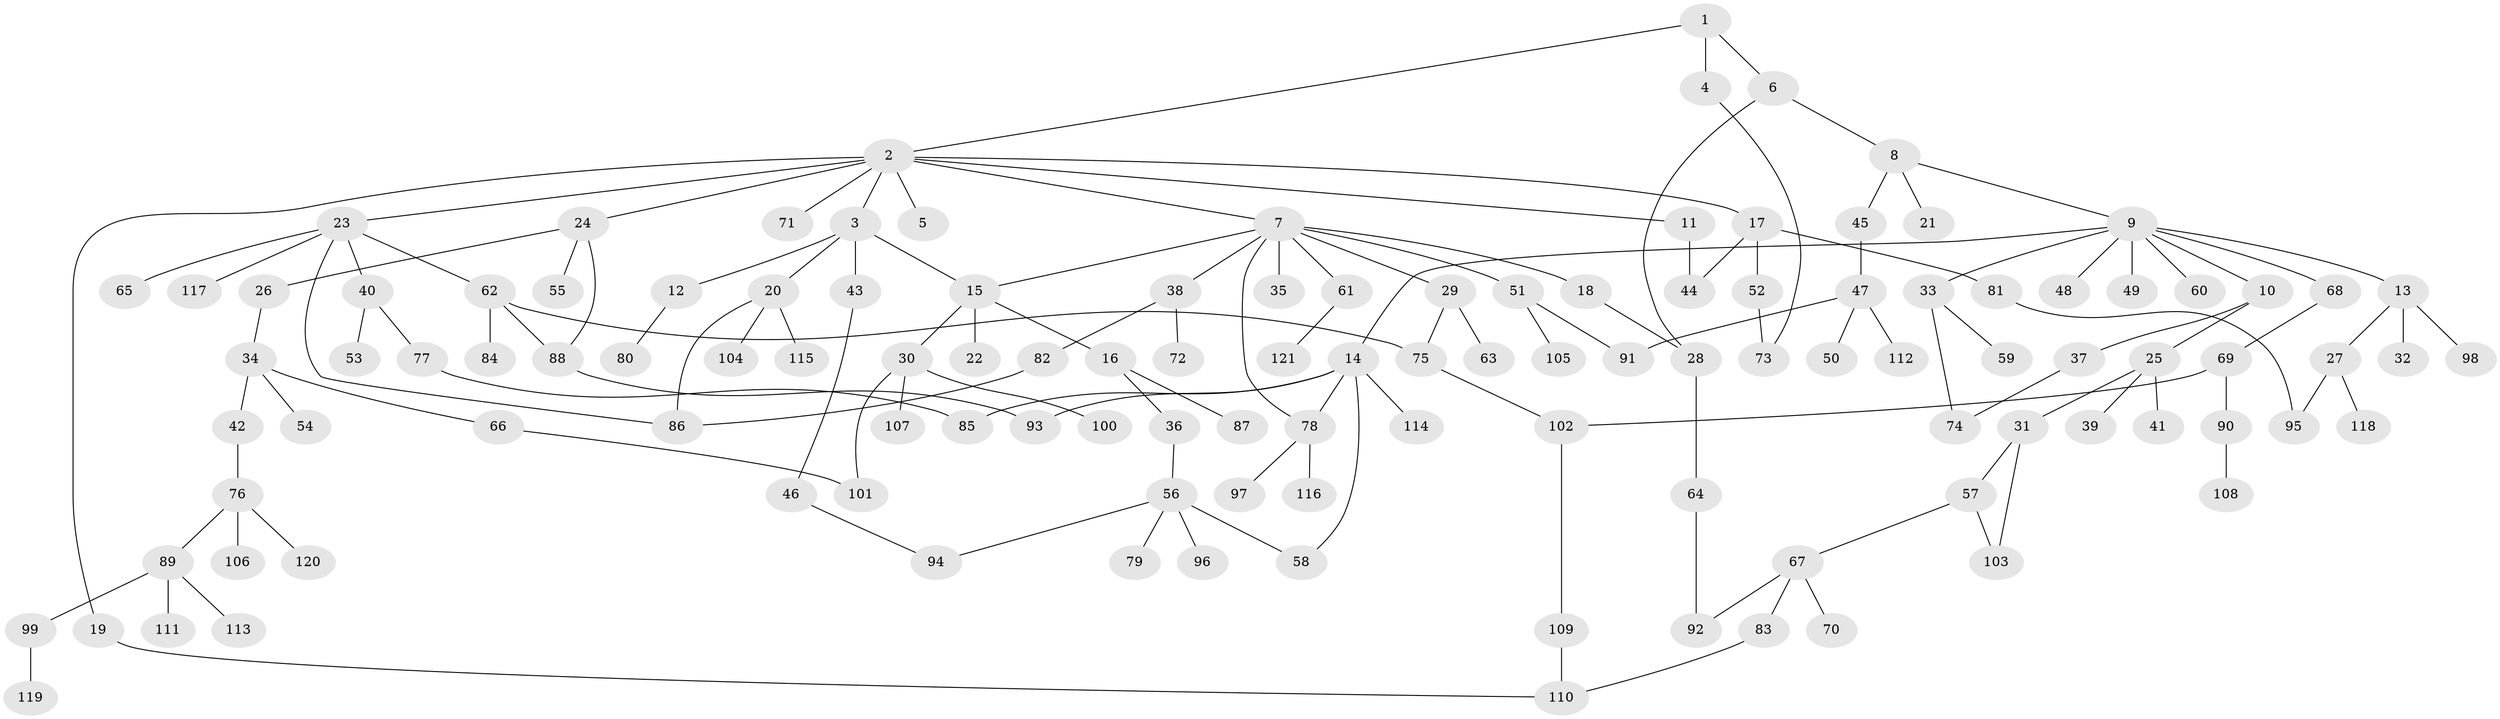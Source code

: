 // Generated by graph-tools (version 1.1) at 2025/00/03/09/25 03:00:57]
// undirected, 121 vertices, 142 edges
graph export_dot {
graph [start="1"]
  node [color=gray90,style=filled];
  1;
  2;
  3;
  4;
  5;
  6;
  7;
  8;
  9;
  10;
  11;
  12;
  13;
  14;
  15;
  16;
  17;
  18;
  19;
  20;
  21;
  22;
  23;
  24;
  25;
  26;
  27;
  28;
  29;
  30;
  31;
  32;
  33;
  34;
  35;
  36;
  37;
  38;
  39;
  40;
  41;
  42;
  43;
  44;
  45;
  46;
  47;
  48;
  49;
  50;
  51;
  52;
  53;
  54;
  55;
  56;
  57;
  58;
  59;
  60;
  61;
  62;
  63;
  64;
  65;
  66;
  67;
  68;
  69;
  70;
  71;
  72;
  73;
  74;
  75;
  76;
  77;
  78;
  79;
  80;
  81;
  82;
  83;
  84;
  85;
  86;
  87;
  88;
  89;
  90;
  91;
  92;
  93;
  94;
  95;
  96;
  97;
  98;
  99;
  100;
  101;
  102;
  103;
  104;
  105;
  106;
  107;
  108;
  109;
  110;
  111;
  112;
  113;
  114;
  115;
  116;
  117;
  118;
  119;
  120;
  121;
  1 -- 2;
  1 -- 4;
  1 -- 6;
  2 -- 3;
  2 -- 5;
  2 -- 7;
  2 -- 11;
  2 -- 17;
  2 -- 19;
  2 -- 23;
  2 -- 24;
  2 -- 71;
  3 -- 12;
  3 -- 20;
  3 -- 43;
  3 -- 15;
  4 -- 73;
  6 -- 8;
  6 -- 28;
  7 -- 15;
  7 -- 18;
  7 -- 29;
  7 -- 35;
  7 -- 38;
  7 -- 51;
  7 -- 61;
  7 -- 78;
  8 -- 9;
  8 -- 21;
  8 -- 45;
  9 -- 10;
  9 -- 13;
  9 -- 14;
  9 -- 33;
  9 -- 48;
  9 -- 49;
  9 -- 60;
  9 -- 68;
  10 -- 25;
  10 -- 37;
  11 -- 44;
  12 -- 80;
  13 -- 27;
  13 -- 32;
  13 -- 98;
  14 -- 93;
  14 -- 114;
  14 -- 78;
  14 -- 85;
  14 -- 58;
  15 -- 16;
  15 -- 22;
  15 -- 30;
  16 -- 36;
  16 -- 87;
  17 -- 52;
  17 -- 81;
  17 -- 44;
  18 -- 28;
  19 -- 110;
  20 -- 86;
  20 -- 104;
  20 -- 115;
  23 -- 40;
  23 -- 62;
  23 -- 65;
  23 -- 117;
  23 -- 86;
  24 -- 26;
  24 -- 55;
  24 -- 88;
  25 -- 31;
  25 -- 39;
  25 -- 41;
  26 -- 34;
  27 -- 95;
  27 -- 118;
  28 -- 64;
  29 -- 63;
  29 -- 75;
  30 -- 100;
  30 -- 107;
  30 -- 101;
  31 -- 57;
  31 -- 103;
  33 -- 59;
  33 -- 74;
  34 -- 42;
  34 -- 54;
  34 -- 66;
  36 -- 56;
  37 -- 74;
  38 -- 72;
  38 -- 82;
  40 -- 53;
  40 -- 77;
  42 -- 76;
  43 -- 46;
  45 -- 47;
  46 -- 94;
  47 -- 50;
  47 -- 91;
  47 -- 112;
  51 -- 105;
  51 -- 91;
  52 -- 73;
  56 -- 58;
  56 -- 79;
  56 -- 96;
  56 -- 94;
  57 -- 67;
  57 -- 103;
  61 -- 121;
  62 -- 75;
  62 -- 84;
  62 -- 88;
  64 -- 92;
  66 -- 101;
  67 -- 70;
  67 -- 83;
  67 -- 92;
  68 -- 69;
  69 -- 90;
  69 -- 102;
  75 -- 102;
  76 -- 89;
  76 -- 106;
  76 -- 120;
  77 -- 85;
  78 -- 97;
  78 -- 116;
  81 -- 95;
  82 -- 86;
  83 -- 110;
  88 -- 93;
  89 -- 99;
  89 -- 111;
  89 -- 113;
  90 -- 108;
  99 -- 119;
  102 -- 109;
  109 -- 110;
}
